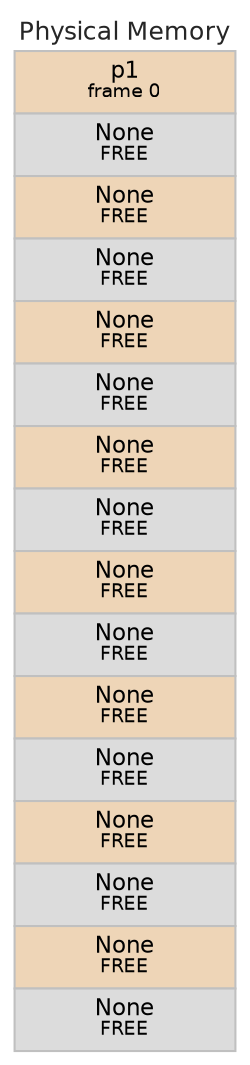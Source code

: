 digraph "graphs/paged0.json" {
	graph [fontname=Helvetica rankdir=LR ranksep=1.0]
	node [fontname=Helvetica fontsize=8 margin="0.04 0.04" shape=none width=0.8]
	edge [arrowsize=0.4]
	subgraph left {
		physmem [label=<<table border="0.1" cellborder="1" cellspacing="0"><TR><TD border="0.0" ><font face="helvetica" color="grey15" point-size="12">Physical Memory</font></TD></TR><tr><td align="text" color="grey" bgcolor="bisque2" height="30" port="0"><font point-size="11">p1</font><br></br><font point-size="9">frame 0</font></td></tr><tr><td align="text" color="grey" bgcolor="gainsboro" height="30" port="1"><font point-size="11">None</font><br></br><font point-size="9">FREE</font></td></tr><tr><td align="text" color="grey" bgcolor="bisque2" height="30" port="2"><font point-size="11">None</font><br></br><font point-size="9">FREE</font></td></tr><tr><td align="text" color="grey" bgcolor="gainsboro" height="30" port="3"><font point-size="11">None</font><br></br><font point-size="9">FREE</font></td></tr><tr><td align="text" color="grey" bgcolor="bisque2" height="30" port="4"><font point-size="11">None</font><br></br><font point-size="9">FREE</font></td></tr><tr><td align="text" color="grey" bgcolor="gainsboro" height="30" port="5"><font point-size="11">None</font><br></br><font point-size="9">FREE</font></td></tr><tr><td align="text" color="grey" bgcolor="bisque2" height="30" port="6"><font point-size="11">None</font><br></br><font point-size="9">FREE</font></td></tr><tr><td align="text" color="grey" bgcolor="gainsboro" height="30" port="7"><font point-size="11">None</font><br></br><font point-size="9">FREE</font></td></tr><tr><td align="text" color="grey" bgcolor="bisque2" height="30" port="8"><font point-size="11">None</font><br></br><font point-size="9">FREE</font></td></tr><tr><td align="text" color="grey" bgcolor="gainsboro" height="30" port="9"><font point-size="11">None</font><br></br><font point-size="9">FREE</font></td></tr><tr><td align="text" color="grey" bgcolor="bisque2" height="30" port="10"><font point-size="11">None</font><br></br><font point-size="9">FREE</font></td></tr><tr><td align="text" color="grey" bgcolor="gainsboro" height="30" port="11"><font point-size="11">None</font><br></br><font point-size="9">FREE</font></td></tr><tr><td align="text" color="grey" bgcolor="bisque2" height="30" port="12"><font point-size="11">None</font><br></br><font point-size="9">FREE</font></td></tr><tr><td align="text" color="grey" bgcolor="gainsboro" height="30" port="13"><font point-size="11">None</font><br></br><font point-size="9">FREE</font></td></tr><tr><td align="text" color="grey" bgcolor="bisque2" height="30" port="14"><font point-size="11">None</font><br></br><font point-size="9">FREE</font></td></tr><tr><td align="text" color="grey" bgcolor="gainsboro" height="30" port="15"><font point-size="11">None</font><br></br><font point-size="9">FREE</font></td></tr></table>>]
		rank=sink
	}
	subgraph right {
		rank=source
	}
}
